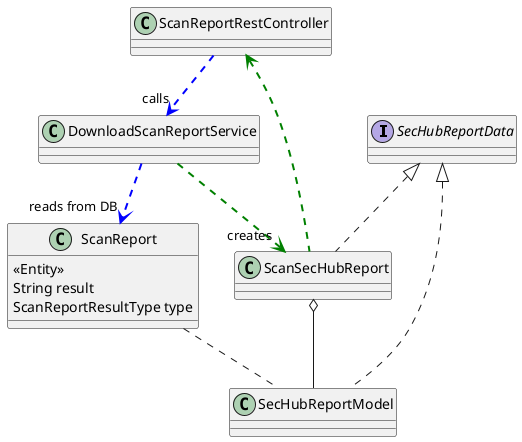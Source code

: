 @startuml

interface SecHubReportData

class ScanSecHubReport implements SecHubReportData

class SecHubReportModel implements SecHubReportData 

class ScanReport {
    <<Entity>>
    String result
    ScanReportResultType type
}

ScanReportRestController <-[#green,dashed,thickness=2]-  ScanSecHubReport
ScanReportRestController -[#blue,dashed,thickness=2]-> "calls" DownloadScanReportService 
DownloadScanReportService -[#blue,dashed,thickness=2]-> "reads from DB" ScanReport
DownloadScanReportService -[#green,dashed,thickness=2]-> "creates" ScanSecHubReport

ScanReport ..  SecHubReportModel
ScanSecHubReport o-- SecHubReportModel 

@enduml 